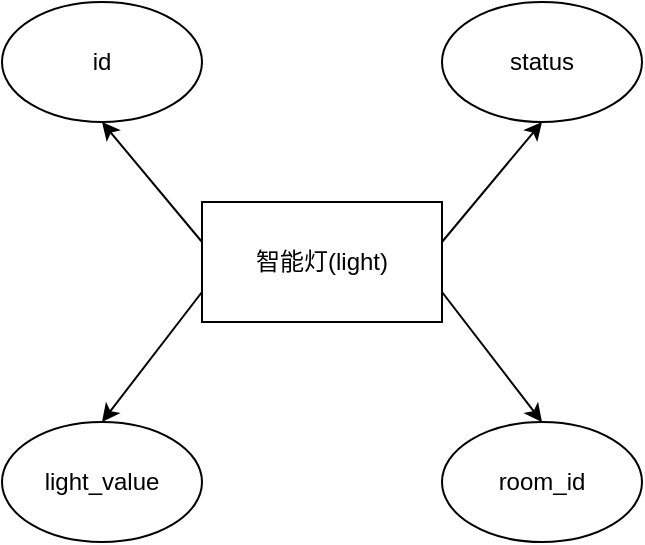 <mxfile version="14.6.10" type="device"><diagram id="unPPt903--sRH42kTy9I" name="Page-1"><mxGraphModel dx="716" dy="430" grid="1" gridSize="10" guides="1" tooltips="1" connect="1" arrows="1" fold="1" page="1" pageScale="1" pageWidth="827" pageHeight="1169" math="0" shadow="0"><root><mxCell id="0"/><mxCell id="1" parent="0"/><mxCell id="I9B_m4ZJTWBsGegYndFr-18" style="orthogonalLoop=1;jettySize=auto;html=1;exitX=1;exitY=0.75;exitDx=0;exitDy=0;sourcePerimeterSpacing=4;rounded=0;" parent="1" source="I9B_m4ZJTWBsGegYndFr-1" edge="1"><mxGeometry relative="1" as="geometry"><mxPoint x="410" y="350" as="targetPoint"/></mxGeometry></mxCell><mxCell id="I9B_m4ZJTWBsGegYndFr-19" style="orthogonalLoop=1;jettySize=auto;html=1;exitX=0;exitY=0.75;exitDx=0;exitDy=0;sourcePerimeterSpacing=4;rounded=0;" parent="1" source="I9B_m4ZJTWBsGegYndFr-1" edge="1"><mxGeometry relative="1" as="geometry"><mxPoint x="190.0" y="350" as="targetPoint"/></mxGeometry></mxCell><mxCell id="I9B_m4ZJTWBsGegYndFr-1" value="&lt;font style=&quot;vertical-align: inherit&quot;&gt;&lt;font style=&quot;vertical-align: inherit&quot;&gt;智能灯(light)&lt;/font&gt;&lt;/font&gt;" style="rounded=0;whiteSpace=wrap;html=1;" parent="1" vertex="1"><mxGeometry x="240" y="240" width="120" height="60" as="geometry"/></mxCell><mxCell id="I9B_m4ZJTWBsGegYndFr-6" value="" style="endArrow=classic;html=1;rounded=0;" parent="1" edge="1"><mxGeometry width="50" height="50" relative="1" as="geometry"><mxPoint x="360" y="260" as="sourcePoint"/><mxPoint x="410" y="200" as="targetPoint"/></mxGeometry></mxCell><mxCell id="I9B_m4ZJTWBsGegYndFr-13" value="" style="endArrow=classic;html=1;rounded=0;" parent="1" edge="1"><mxGeometry width="50" height="50" relative="1" as="geometry"><mxPoint x="240" y="260" as="sourcePoint"/><mxPoint x="190" y="200" as="targetPoint"/></mxGeometry></mxCell><mxCell id="I9B_m4ZJTWBsGegYndFr-22" value="status" style="ellipse;whiteSpace=wrap;html=1;" parent="1" vertex="1"><mxGeometry x="360" y="140" width="100" height="60" as="geometry"/></mxCell><mxCell id="I9B_m4ZJTWBsGegYndFr-25" value="light_value" style="ellipse;whiteSpace=wrap;html=1;" parent="1" vertex="1"><mxGeometry x="140" y="350" width="100" height="60" as="geometry"/></mxCell><mxCell id="I9B_m4ZJTWBsGegYndFr-26" value="room_id" style="ellipse;whiteSpace=wrap;html=1;" parent="1" vertex="1"><mxGeometry x="360" y="350" width="100" height="60" as="geometry"/></mxCell><mxCell id="I9B_m4ZJTWBsGegYndFr-27" value="id" style="ellipse;whiteSpace=wrap;html=1;" parent="1" vertex="1"><mxGeometry x="140" y="140" width="100" height="60" as="geometry"/></mxCell></root></mxGraphModel></diagram></mxfile>